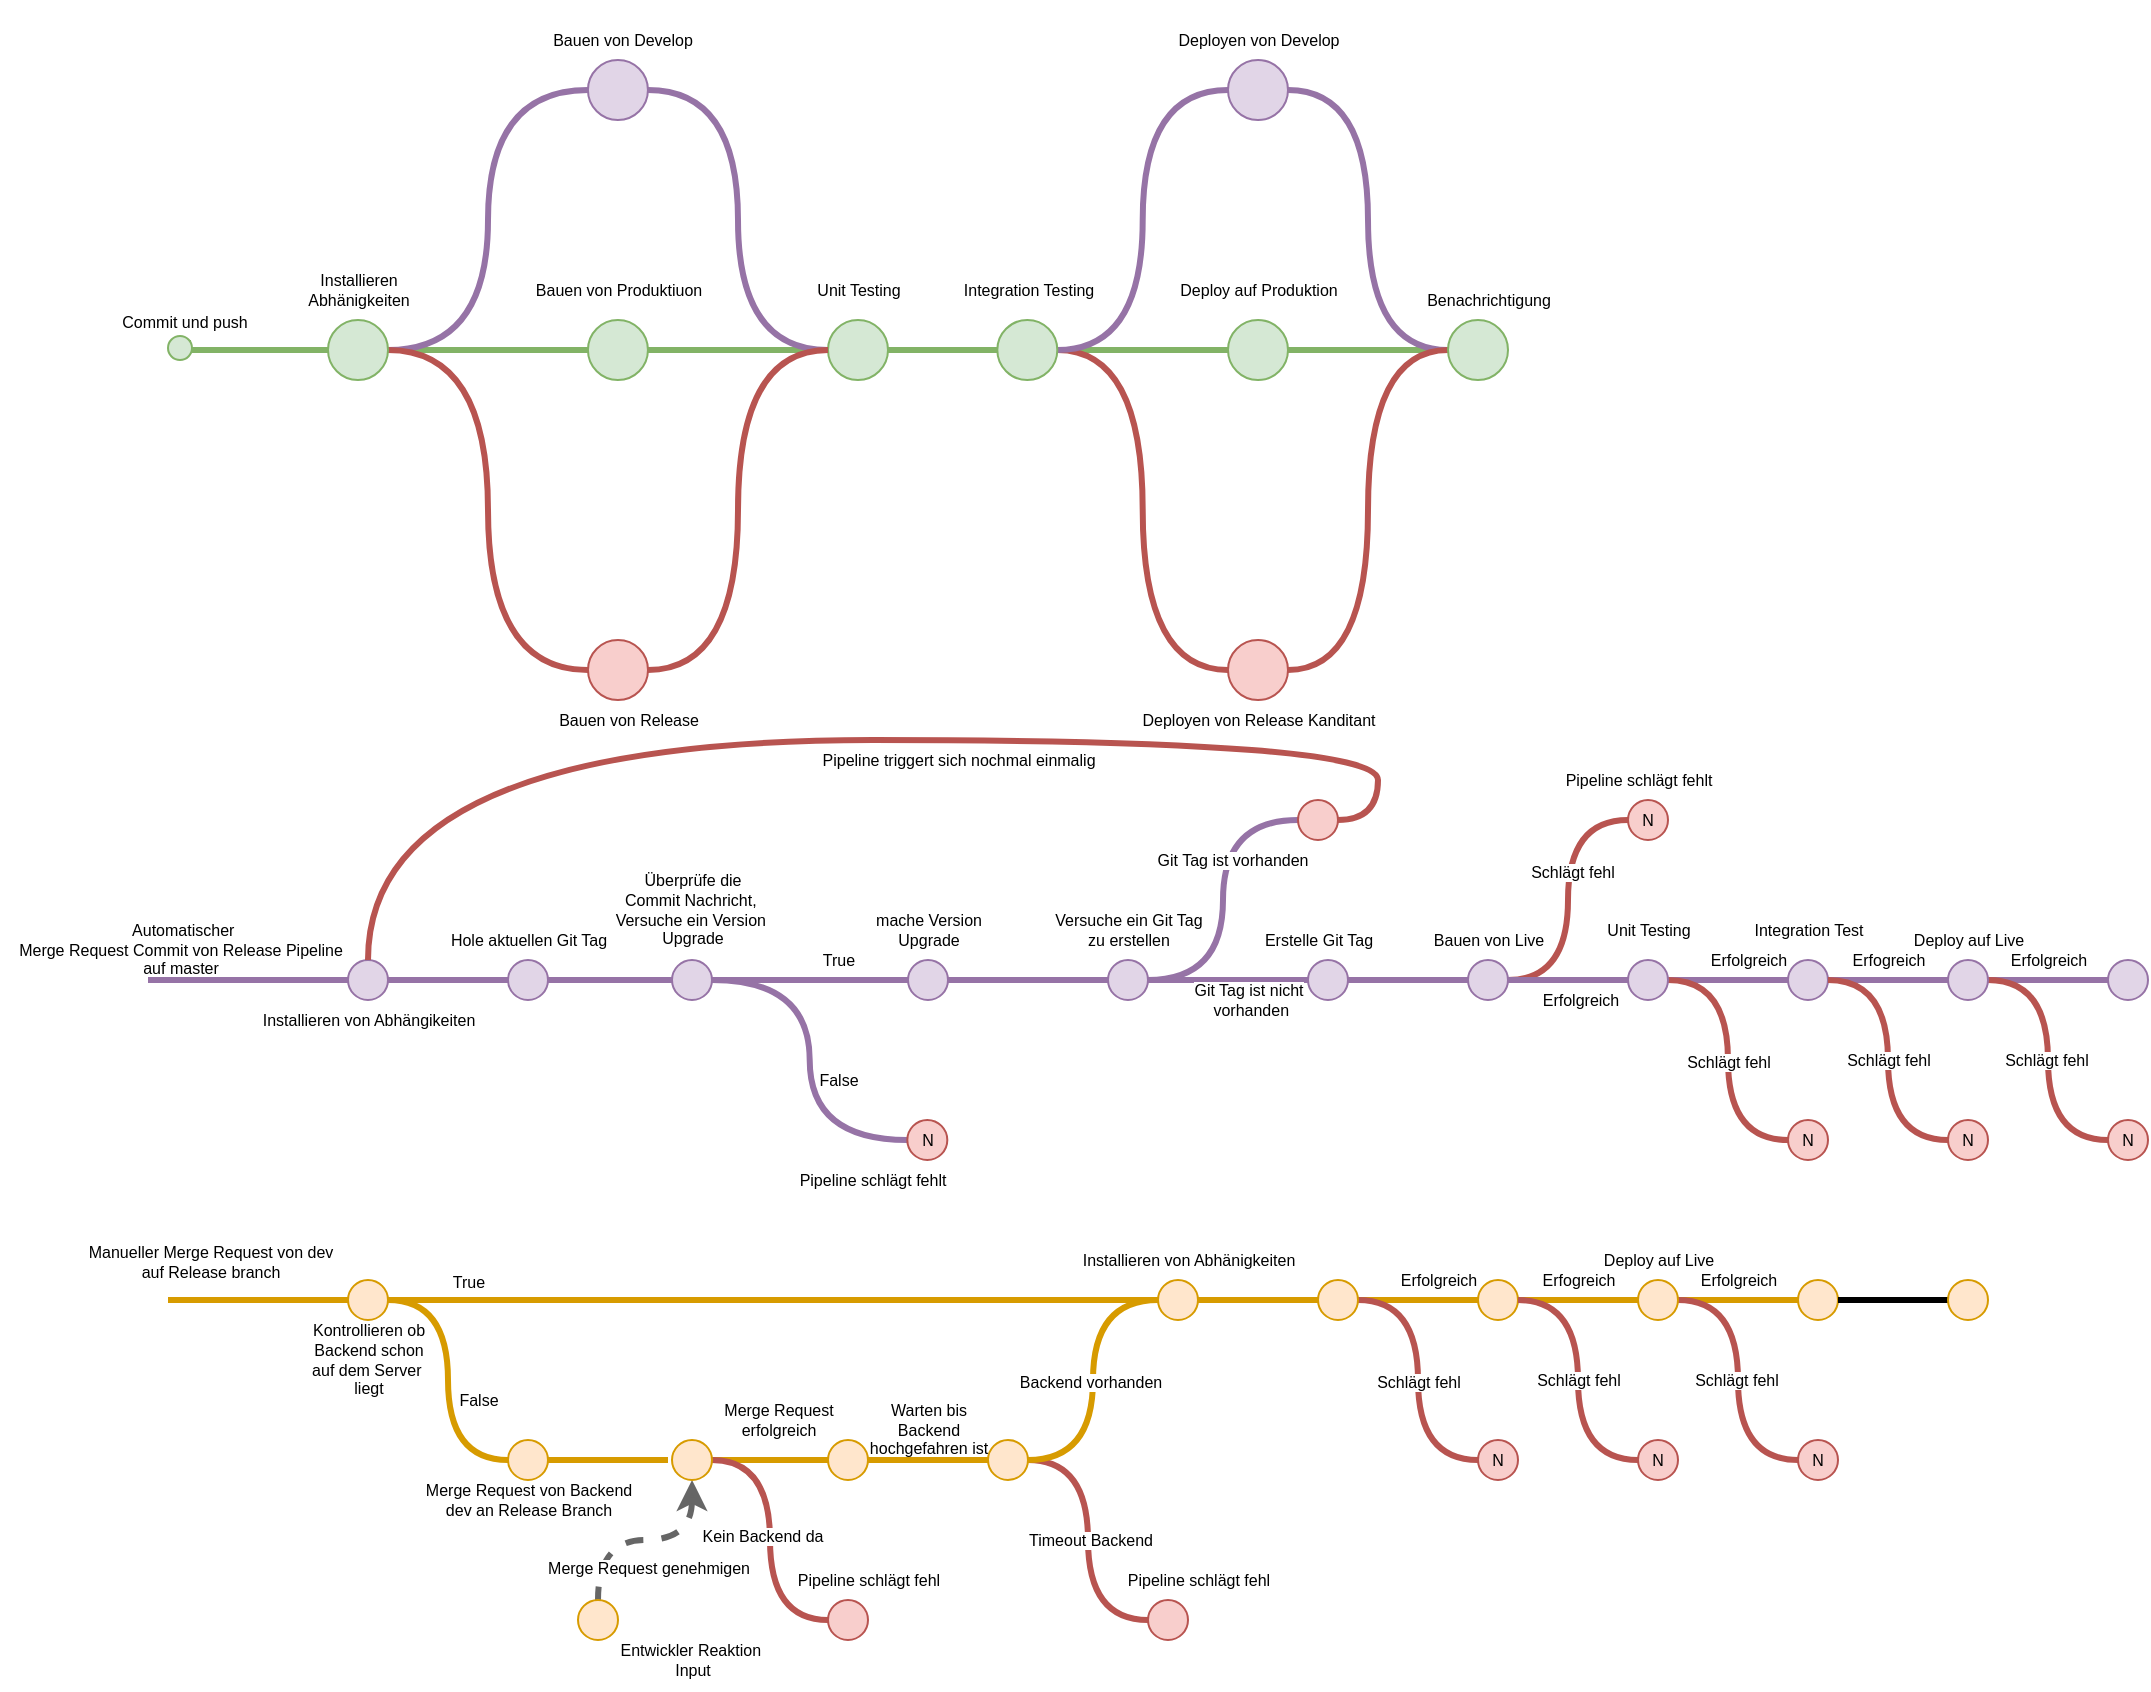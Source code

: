 <mxfile version="18.0.1" type="github">
  <diagram id="yPxyJZ8AM_hMuL3Unpa9" name="gitflow">
    <mxGraphModel dx="1410" dy="438" grid="1" gridSize="10" guides="1" tooltips="1" connect="1" arrows="1" fold="1" page="1" pageScale="1" pageWidth="850" pageHeight="1100" math="0" shadow="0">
      <root>
        <mxCell id="0" />
        <mxCell id="3JqTETaGGWqBM23ZZY-9-238" value="Background" parent="0" visible="0" />
        <mxCell id="3JqTETaGGWqBM23ZZY-9-239" value="" style="endArrow=none;dashed=1;html=1;dashPattern=1 3;strokeWidth=2;fontSize=8;curved=1;startArrow=none;" edge="1" parent="3JqTETaGGWqBM23ZZY-9-238" source="3JqTETaGGWqBM23ZZY-9-253">
          <mxGeometry width="50" height="50" relative="1" as="geometry">
            <mxPoint x="40" y="315" as="sourcePoint" />
            <mxPoint x="760.667" y="315" as="targetPoint" />
          </mxGeometry>
        </mxCell>
        <mxCell id="3JqTETaGGWqBM23ZZY-9-242" value="" style="endArrow=none;dashed=1;html=1;dashPattern=1 3;strokeWidth=2;fontSize=8;curved=1;" edge="1" parent="3JqTETaGGWqBM23ZZY-9-238">
          <mxGeometry width="50" height="50" relative="1" as="geometry">
            <mxPoint x="42" y="605" as="sourcePoint" />
            <mxPoint x="762.667" y="605" as="targetPoint" />
          </mxGeometry>
        </mxCell>
        <mxCell id="3JqTETaGGWqBM23ZZY-9-243" value="Master" style="edgeLabel;html=1;align=center;verticalAlign=middle;resizable=0;points=[];fontSize=8;" vertex="1" connectable="0" parent="3JqTETaGGWqBM23ZZY-9-242">
          <mxGeometry x="-0.973" y="3" relative="1" as="geometry">
            <mxPoint as="offset" />
          </mxGeometry>
        </mxCell>
        <mxCell id="3JqTETaGGWqBM23ZZY-9-249" value="" style="endArrow=none;dashed=1;html=1;dashPattern=1 3;strokeWidth=2;fontSize=8;curved=1;" edge="1" parent="3JqTETaGGWqBM23ZZY-9-238">
          <mxGeometry width="50" height="50" relative="1" as="geometry">
            <mxPoint x="40" y="720" as="sourcePoint" />
            <mxPoint x="760.667" y="720" as="targetPoint" />
          </mxGeometry>
        </mxCell>
        <mxCell id="3JqTETaGGWqBM23ZZY-9-250" value="Feature" style="edgeLabel;html=1;align=center;verticalAlign=middle;resizable=0;points=[];fontSize=8;" vertex="1" connectable="0" parent="3JqTETaGGWqBM23ZZY-9-249">
          <mxGeometry x="-0.973" y="3" relative="1" as="geometry">
            <mxPoint as="offset" />
          </mxGeometry>
        </mxCell>
        <mxCell id="3JqTETaGGWqBM23ZZY-9-253" value="" style="ellipse;whiteSpace=wrap;html=1;aspect=fixed;fontSize=10;fillColor=#e1d5e7;strokeColor=#9673a6;" vertex="1" parent="3JqTETaGGWqBM23ZZY-9-238">
          <mxGeometry x="60.0" y="300" width="20" height="20" as="geometry" />
        </mxCell>
        <mxCell id="3JqTETaGGWqBM23ZZY-9-254" value="" style="endArrow=none;dashed=1;html=1;dashPattern=1 3;strokeWidth=2;fontSize=8;curved=1;" edge="1" parent="3JqTETaGGWqBM23ZZY-9-238" target="3JqTETaGGWqBM23ZZY-9-253">
          <mxGeometry width="50" height="50" relative="1" as="geometry">
            <mxPoint x="40" y="315" as="sourcePoint" />
            <mxPoint x="760.667" y="315" as="targetPoint" />
          </mxGeometry>
        </mxCell>
        <mxCell id="3JqTETaGGWqBM23ZZY-9-255" value="Proto" style="edgeLabel;html=1;align=center;verticalAlign=middle;resizable=0;points=[];fontSize=8;" vertex="1" connectable="0" parent="3JqTETaGGWqBM23ZZY-9-254">
          <mxGeometry x="-0.973" y="3" relative="1" as="geometry">
            <mxPoint as="offset" />
          </mxGeometry>
        </mxCell>
        <mxCell id="3JqTETaGGWqBM23ZZY-9-212" value="basic" parent="0" />
        <mxCell id="3JqTETaGGWqBM23ZZY-9-213" style="edgeStyle=orthogonalEdgeStyle;rounded=0;orthogonalLoop=1;jettySize=auto;html=1;exitX=1;exitY=0.5;exitDx=0;exitDy=0;endArrow=none;endFill=0;strokeWidth=3;fillColor=#d5e8d4;strokeColor=#82b366;" edge="1" parent="3JqTETaGGWqBM23ZZY-9-212" source="3JqTETaGGWqBM23ZZY-9-218" target="3JqTETaGGWqBM23ZZY-9-220">
          <mxGeometry relative="1" as="geometry" />
        </mxCell>
        <mxCell id="3JqTETaGGWqBM23ZZY-9-214" style="edgeStyle=orthogonalEdgeStyle;rounded=0;orthogonalLoop=1;jettySize=auto;html=1;exitX=0;exitY=0.5;exitDx=0;exitDy=0;endArrow=none;endFill=0;strokeWidth=3;fillColor=#d5e8d4;strokeColor=#82b366;" edge="1" parent="3JqTETaGGWqBM23ZZY-9-212" source="3JqTETaGGWqBM23ZZY-9-218">
          <mxGeometry relative="1" as="geometry">
            <mxPoint x="30" y="440" as="targetPoint" />
            <Array as="points">
              <mxPoint x="30" y="445" />
            </Array>
          </mxGeometry>
        </mxCell>
        <mxCell id="3JqTETaGGWqBM23ZZY-9-215" value="Commit und push" style="edgeLabel;html=1;align=center;verticalAlign=top;resizable=0;points=[];fontSize=8;" vertex="1" connectable="0" parent="3JqTETaGGWqBM23ZZY-9-214">
          <mxGeometry x="0.756" relative="1" as="geometry">
            <mxPoint x="-6" y="-25" as="offset" />
          </mxGeometry>
        </mxCell>
        <mxCell id="3JqTETaGGWqBM23ZZY-9-216" style="edgeStyle=orthogonalEdgeStyle;curved=1;orthogonalLoop=1;jettySize=auto;html=1;exitX=1;exitY=0.5;exitDx=0;exitDy=0;entryX=0;entryY=0.5;entryDx=0;entryDy=0;fontSize=8;endArrow=none;endFill=0;strokeWidth=3;fillColor=#e1d5e7;strokeColor=#9673a6;" edge="1" parent="3JqTETaGGWqBM23ZZY-9-212" source="3JqTETaGGWqBM23ZZY-9-218" target="3JqTETaGGWqBM23ZZY-9-224">
          <mxGeometry relative="1" as="geometry" />
        </mxCell>
        <mxCell id="3JqTETaGGWqBM23ZZY-9-217" style="edgeStyle=orthogonalEdgeStyle;curved=1;orthogonalLoop=1;jettySize=auto;html=1;exitX=1;exitY=0.5;exitDx=0;exitDy=0;entryX=0;entryY=0.5;entryDx=0;entryDy=0;fontSize=8;endArrow=none;endFill=0;strokeWidth=3;fillColor=#f8cecc;strokeColor=#b85450;" edge="1" parent="3JqTETaGGWqBM23ZZY-9-212" source="3JqTETaGGWqBM23ZZY-9-218" target="3JqTETaGGWqBM23ZZY-9-231">
          <mxGeometry relative="1" as="geometry" />
        </mxCell>
        <mxCell id="3JqTETaGGWqBM23ZZY-9-218" value="" style="ellipse;whiteSpace=wrap;html=1;aspect=fixed;fillColor=#d5e8d4;strokeColor=#82b366;" vertex="1" parent="3JqTETaGGWqBM23ZZY-9-212">
          <mxGeometry x="100" y="430" width="30" height="30" as="geometry" />
        </mxCell>
        <mxCell id="3JqTETaGGWqBM23ZZY-9-219" value="" style="edgeStyle=orthogonalEdgeStyle;rounded=0;orthogonalLoop=1;jettySize=auto;html=1;fontSize=8;endArrow=none;endFill=0;strokeWidth=3;fillColor=#d5e8d4;strokeColor=#82b366;" edge="1" parent="3JqTETaGGWqBM23ZZY-9-212" source="3JqTETaGGWqBM23ZZY-9-220" target="3JqTETaGGWqBM23ZZY-9-221">
          <mxGeometry relative="1" as="geometry" />
        </mxCell>
        <mxCell id="3JqTETaGGWqBM23ZZY-9-220" value="" style="ellipse;whiteSpace=wrap;html=1;aspect=fixed;fillColor=#d5e8d4;strokeColor=#82b366;" vertex="1" parent="3JqTETaGGWqBM23ZZY-9-212">
          <mxGeometry x="229.97" y="430" width="30" height="30" as="geometry" />
        </mxCell>
        <mxCell id="3JqTETaGGWqBM23ZZY-9-221" value="" style="ellipse;whiteSpace=wrap;html=1;aspect=fixed;fillColor=#d5e8d4;strokeColor=#82b366;" vertex="1" parent="3JqTETaGGWqBM23ZZY-9-212">
          <mxGeometry x="350" y="430" width="30" height="30" as="geometry" />
        </mxCell>
        <mxCell id="3JqTETaGGWqBM23ZZY-9-279" value="" style="edgeStyle=orthogonalEdgeStyle;curved=1;orthogonalLoop=1;jettySize=auto;html=1;fontSize=8;endArrow=none;endFill=0;strokeWidth=3;fillColor=#d5e8d4;strokeColor=#82b366;" edge="1" parent="3JqTETaGGWqBM23ZZY-9-212" source="3JqTETaGGWqBM23ZZY-9-222" target="3JqTETaGGWqBM23ZZY-9-278">
          <mxGeometry relative="1" as="geometry" />
        </mxCell>
        <mxCell id="3JqTETaGGWqBM23ZZY-9-222" value="" style="ellipse;whiteSpace=wrap;html=1;aspect=fixed;fillColor=#d5e8d4;strokeColor=#82b366;" vertex="1" parent="3JqTETaGGWqBM23ZZY-9-212">
          <mxGeometry x="550" y="430" width="30" height="30" as="geometry" />
        </mxCell>
        <mxCell id="3JqTETaGGWqBM23ZZY-9-223" style="edgeStyle=orthogonalEdgeStyle;curved=1;orthogonalLoop=1;jettySize=auto;html=1;exitX=1;exitY=0.5;exitDx=0;exitDy=0;entryX=0;entryY=0.5;entryDx=0;entryDy=0;fontSize=8;endArrow=none;endFill=0;strokeWidth=3;fillColor=#e1d5e7;strokeColor=#9673a6;" edge="1" parent="3JqTETaGGWqBM23ZZY-9-212" source="3JqTETaGGWqBM23ZZY-9-224" target="3JqTETaGGWqBM23ZZY-9-221">
          <mxGeometry relative="1" as="geometry" />
        </mxCell>
        <mxCell id="3JqTETaGGWqBM23ZZY-9-224" value="" style="ellipse;whiteSpace=wrap;html=1;aspect=fixed;fontSize=10;fillColor=#e1d5e7;strokeColor=#9673a6;" vertex="1" parent="3JqTETaGGWqBM23ZZY-9-212">
          <mxGeometry x="229.97" y="300" width="30" height="30" as="geometry" />
        </mxCell>
        <mxCell id="3JqTETaGGWqBM23ZZY-9-225" value="" style="edgeStyle=orthogonalEdgeStyle;rounded=0;orthogonalLoop=1;jettySize=auto;html=1;fontSize=8;endArrow=none;endFill=0;strokeWidth=3;fillColor=#d5e8d4;strokeColor=#82b366;" edge="1" parent="3JqTETaGGWqBM23ZZY-9-212" source="3JqTETaGGWqBM23ZZY-9-221" target="3JqTETaGGWqBM23ZZY-9-229">
          <mxGeometry relative="1" as="geometry">
            <mxPoint x="329.97" y="440" as="sourcePoint" />
            <mxPoint x="434.66" y="440" as="targetPoint" />
          </mxGeometry>
        </mxCell>
        <mxCell id="3JqTETaGGWqBM23ZZY-9-226" style="edgeStyle=orthogonalEdgeStyle;curved=1;orthogonalLoop=1;jettySize=auto;html=1;exitX=1;exitY=0.5;exitDx=0;exitDy=0;fontSize=8;endArrow=none;endFill=0;strokeWidth=3;fillColor=#d5e8d4;strokeColor=#82b366;" edge="1" parent="3JqTETaGGWqBM23ZZY-9-212" source="3JqTETaGGWqBM23ZZY-9-229" target="3JqTETaGGWqBM23ZZY-9-222">
          <mxGeometry relative="1" as="geometry" />
        </mxCell>
        <mxCell id="3JqTETaGGWqBM23ZZY-9-227" style="edgeStyle=orthogonalEdgeStyle;curved=1;orthogonalLoop=1;jettySize=auto;html=1;exitX=1;exitY=0.5;exitDx=0;exitDy=0;entryX=0;entryY=0.5;entryDx=0;entryDy=0;fontSize=8;endArrow=none;endFill=0;strokeWidth=3;fillColor=#f8cecc;strokeColor=#b85450;" edge="1" parent="3JqTETaGGWqBM23ZZY-9-212" source="3JqTETaGGWqBM23ZZY-9-229" target="3JqTETaGGWqBM23ZZY-9-235">
          <mxGeometry relative="1" as="geometry" />
        </mxCell>
        <mxCell id="3JqTETaGGWqBM23ZZY-9-228" style="edgeStyle=orthogonalEdgeStyle;curved=1;orthogonalLoop=1;jettySize=auto;html=1;exitX=1;exitY=0.5;exitDx=0;exitDy=0;entryX=0;entryY=0.5;entryDx=0;entryDy=0;fontSize=8;endArrow=none;endFill=0;strokeWidth=3;fillColor=#e1d5e7;strokeColor=#9673a6;" edge="1" parent="3JqTETaGGWqBM23ZZY-9-212" source="3JqTETaGGWqBM23ZZY-9-229" target="3JqTETaGGWqBM23ZZY-9-233">
          <mxGeometry relative="1" as="geometry" />
        </mxCell>
        <mxCell id="3JqTETaGGWqBM23ZZY-9-229" value="" style="ellipse;whiteSpace=wrap;html=1;aspect=fixed;fillColor=#d5e8d4;strokeColor=#82b366;fontSize=8;" vertex="1" parent="3JqTETaGGWqBM23ZZY-9-212">
          <mxGeometry x="434.66" y="430" width="30" height="30" as="geometry" />
        </mxCell>
        <mxCell id="3JqTETaGGWqBM23ZZY-9-230" style="edgeStyle=orthogonalEdgeStyle;curved=1;orthogonalLoop=1;jettySize=auto;html=1;exitX=1;exitY=0.5;exitDx=0;exitDy=0;entryX=0;entryY=0.5;entryDx=0;entryDy=0;fontSize=8;endArrow=none;endFill=0;strokeWidth=3;fillColor=#f8cecc;strokeColor=#b85450;" edge="1" parent="3JqTETaGGWqBM23ZZY-9-212" source="3JqTETaGGWqBM23ZZY-9-231" target="3JqTETaGGWqBM23ZZY-9-221">
          <mxGeometry relative="1" as="geometry" />
        </mxCell>
        <mxCell id="3JqTETaGGWqBM23ZZY-9-231" value="" style="ellipse;whiteSpace=wrap;html=1;aspect=fixed;fillColor=#f8cecc;strokeColor=#b85450;fontSize=8;" vertex="1" parent="3JqTETaGGWqBM23ZZY-9-212">
          <mxGeometry x="230" y="590" width="30" height="30" as="geometry" />
        </mxCell>
        <mxCell id="3JqTETaGGWqBM23ZZY-9-281" style="edgeStyle=orthogonalEdgeStyle;curved=1;orthogonalLoop=1;jettySize=auto;html=1;exitX=1;exitY=0.5;exitDx=0;exitDy=0;entryX=0;entryY=0.5;entryDx=0;entryDy=0;fontSize=8;endArrow=none;endFill=0;strokeWidth=3;fillColor=#e1d5e7;strokeColor=#9673a6;" edge="1" parent="3JqTETaGGWqBM23ZZY-9-212" source="3JqTETaGGWqBM23ZZY-9-233" target="3JqTETaGGWqBM23ZZY-9-278">
          <mxGeometry relative="1" as="geometry" />
        </mxCell>
        <mxCell id="3JqTETaGGWqBM23ZZY-9-233" value="" style="ellipse;whiteSpace=wrap;html=1;aspect=fixed;fontSize=10;fillColor=#e1d5e7;strokeColor=#9673a6;" vertex="1" parent="3JqTETaGGWqBM23ZZY-9-212">
          <mxGeometry x="550" y="300" width="30" height="30" as="geometry" />
        </mxCell>
        <mxCell id="3JqTETaGGWqBM23ZZY-9-234" value="" style="edgeStyle=orthogonalEdgeStyle;curved=1;orthogonalLoop=1;jettySize=auto;html=1;fontSize=8;endArrow=none;endFill=0;strokeWidth=3;fillColor=#f8cecc;strokeColor=#b85450;entryX=0;entryY=0.5;entryDx=0;entryDy=0;" edge="1" parent="3JqTETaGGWqBM23ZZY-9-212" source="3JqTETaGGWqBM23ZZY-9-235" target="3JqTETaGGWqBM23ZZY-9-278">
          <mxGeometry relative="1" as="geometry" />
        </mxCell>
        <mxCell id="3JqTETaGGWqBM23ZZY-9-235" value="" style="ellipse;whiteSpace=wrap;html=1;aspect=fixed;fillColor=#f8cecc;strokeColor=#b85450;fontSize=8;" vertex="1" parent="3JqTETaGGWqBM23ZZY-9-212">
          <mxGeometry x="550" y="590" width="30" height="30" as="geometry" />
        </mxCell>
        <mxCell id="3JqTETaGGWqBM23ZZY-9-257" value="" style="ellipse;whiteSpace=wrap;html=1;aspect=fixed;fillColor=#d5e8d4;strokeColor=#82b366;fontSize=8;" vertex="1" parent="3JqTETaGGWqBM23ZZY-9-212">
          <mxGeometry x="20" y="438" width="12" height="12" as="geometry" />
        </mxCell>
        <mxCell id="3JqTETaGGWqBM23ZZY-9-265" value="Installieren&lt;br&gt;Abhänigkeiten" style="text;html=1;align=center;verticalAlign=middle;resizable=0;points=[];autosize=1;strokeColor=none;fillColor=none;fontSize=8;" vertex="1" parent="3JqTETaGGWqBM23ZZY-9-212">
          <mxGeometry x="80" y="400" width="70" height="30" as="geometry" />
        </mxCell>
        <mxCell id="3JqTETaGGWqBM23ZZY-9-266" value="Bauen von Produktiuon" style="text;html=1;align=center;verticalAlign=middle;resizable=0;points=[];autosize=1;strokeColor=none;fillColor=none;fontSize=8;" vertex="1" parent="3JqTETaGGWqBM23ZZY-9-212">
          <mxGeometry x="195" y="405" width="100" height="20" as="geometry" />
        </mxCell>
        <mxCell id="3JqTETaGGWqBM23ZZY-9-267" value="Bauen von Develop" style="text;html=1;align=center;verticalAlign=middle;resizable=0;points=[];autosize=1;strokeColor=none;fillColor=none;fontSize=8;" vertex="1" parent="3JqTETaGGWqBM23ZZY-9-212">
          <mxGeometry x="202" y="280" width="90" height="20" as="geometry" />
        </mxCell>
        <mxCell id="3JqTETaGGWqBM23ZZY-9-268" value="Bauen von Release" style="text;html=1;align=center;verticalAlign=middle;resizable=0;points=[];autosize=1;strokeColor=none;fillColor=none;fontSize=8;" vertex="1" parent="3JqTETaGGWqBM23ZZY-9-212">
          <mxGeometry x="205" y="620" width="90" height="20" as="geometry" />
        </mxCell>
        <mxCell id="3JqTETaGGWqBM23ZZY-9-269" value="Unit Testing" style="text;html=1;align=center;verticalAlign=middle;resizable=0;points=[];autosize=1;strokeColor=none;fillColor=none;fontSize=8;" vertex="1" parent="3JqTETaGGWqBM23ZZY-9-212">
          <mxGeometry x="335" y="405" width="60" height="20" as="geometry" />
        </mxCell>
        <mxCell id="3JqTETaGGWqBM23ZZY-9-270" value="Integration Testing" style="text;html=1;align=center;verticalAlign=middle;resizable=0;points=[];autosize=1;strokeColor=none;fillColor=none;fontSize=8;" vertex="1" parent="3JqTETaGGWqBM23ZZY-9-212">
          <mxGeometry x="409.66" y="405" width="80" height="20" as="geometry" />
        </mxCell>
        <mxCell id="3JqTETaGGWqBM23ZZY-9-271" value="Deployen von Develop" style="text;html=1;align=center;verticalAlign=middle;resizable=0;points=[];autosize=1;strokeColor=none;fillColor=none;fontSize=8;" vertex="1" parent="3JqTETaGGWqBM23ZZY-9-212">
          <mxGeometry x="515" y="280" width="100" height="20" as="geometry" />
        </mxCell>
        <mxCell id="3JqTETaGGWqBM23ZZY-9-272" value="Deploy auf Produktion" style="text;html=1;align=center;verticalAlign=middle;resizable=0;points=[];autosize=1;strokeColor=none;fillColor=none;fontSize=8;" vertex="1" parent="3JqTETaGGWqBM23ZZY-9-212">
          <mxGeometry x="520" y="405" width="90" height="20" as="geometry" />
        </mxCell>
        <mxCell id="3JqTETaGGWqBM23ZZY-9-273" value="Deployen von Release Kanditant" style="text;html=1;align=center;verticalAlign=middle;resizable=0;points=[];autosize=1;strokeColor=none;fillColor=none;fontSize=8;" vertex="1" parent="3JqTETaGGWqBM23ZZY-9-212">
          <mxGeometry x="500" y="620" width="130" height="20" as="geometry" />
        </mxCell>
        <mxCell id="3JqTETaGGWqBM23ZZY-9-274" value="&lt;div style=&quot;text-align: start;&quot;&gt;&lt;span style=&quot;background-color: initial; font-size: 0px;&quot;&gt;&lt;font face=&quot;monospace&quot; color=&quot;rgba(0, 0, 0, 0)&quot;&gt;benachrichtigung&lt;/font&gt;&lt;/span&gt;&lt;/div&gt;" style="text;html=1;align=center;verticalAlign=middle;resizable=0;points=[];autosize=1;strokeColor=none;fillColor=none;fontSize=8;" vertex="1" parent="3JqTETaGGWqBM23ZZY-9-212">
          <mxGeometry x="670" y="270" width="20" height="20" as="geometry" />
        </mxCell>
        <mxCell id="3JqTETaGGWqBM23ZZY-9-275" value="Benachrichtigung" style="text;html=1;align=center;verticalAlign=middle;resizable=0;points=[];autosize=1;strokeColor=none;fillColor=none;fontSize=8;" vertex="1" parent="3JqTETaGGWqBM23ZZY-9-212">
          <mxGeometry x="640" y="410" width="80" height="20" as="geometry" />
        </mxCell>
        <mxCell id="3JqTETaGGWqBM23ZZY-9-278" value="" style="ellipse;whiteSpace=wrap;html=1;aspect=fixed;fillColor=#d5e8d4;strokeColor=#82b366;" vertex="1" parent="3JqTETaGGWqBM23ZZY-9-212">
          <mxGeometry x="660" y="430" width="30" height="30" as="geometry" />
        </mxCell>
        <mxCell id="3JqTETaGGWqBM23ZZY-9-284" style="edgeStyle=orthogonalEdgeStyle;curved=1;orthogonalLoop=1;jettySize=auto;html=1;exitX=0;exitY=0.5;exitDx=0;exitDy=0;fontSize=8;endArrow=none;endFill=0;strokeWidth=3;fillColor=#e1d5e7;strokeColor=#9673a6;" edge="1" parent="3JqTETaGGWqBM23ZZY-9-212" source="3JqTETaGGWqBM23ZZY-9-283">
          <mxGeometry relative="1" as="geometry">
            <mxPoint x="10" y="760" as="targetPoint" />
          </mxGeometry>
        </mxCell>
        <mxCell id="3JqTETaGGWqBM23ZZY-9-286" style="edgeStyle=orthogonalEdgeStyle;curved=1;orthogonalLoop=1;jettySize=auto;html=1;exitX=1;exitY=0.5;exitDx=0;exitDy=0;fontSize=8;endArrow=none;endFill=0;strokeWidth=3;fillColor=#e1d5e7;strokeColor=#9673a6;" edge="1" parent="3JqTETaGGWqBM23ZZY-9-212" source="3JqTETaGGWqBM23ZZY-9-283" target="3JqTETaGGWqBM23ZZY-9-295">
          <mxGeometry relative="1" as="geometry">
            <mxPoint x="200" y="760" as="targetPoint" />
          </mxGeometry>
        </mxCell>
        <mxCell id="3JqTETaGGWqBM23ZZY-9-283" value="" style="ellipse;whiteSpace=wrap;html=1;aspect=fixed;fontSize=10;fillColor=#e1d5e7;strokeColor=#9673a6;" vertex="1" parent="3JqTETaGGWqBM23ZZY-9-212">
          <mxGeometry x="110.0" y="750" width="20" height="20" as="geometry" />
        </mxCell>
        <mxCell id="3JqTETaGGWqBM23ZZY-9-285" value="&amp;nbsp;Automatischer&lt;br&gt;Merge Request Commit von Release Pipeline &lt;br&gt;auf master" style="text;html=1;align=center;verticalAlign=middle;resizable=0;points=[];autosize=1;strokeColor=none;fillColor=none;fontSize=8;" vertex="1" parent="3JqTETaGGWqBM23ZZY-9-212">
          <mxGeometry x="-64" y="725" width="180" height="40" as="geometry" />
        </mxCell>
        <mxCell id="3JqTETaGGWqBM23ZZY-9-287" value="Installieren von Abhängikeiten" style="text;html=1;align=center;verticalAlign=middle;resizable=0;points=[];autosize=1;strokeColor=none;fillColor=none;fontSize=8;" vertex="1" parent="3JqTETaGGWqBM23ZZY-9-212">
          <mxGeometry x="60" y="770" width="120" height="20" as="geometry" />
        </mxCell>
        <mxCell id="3JqTETaGGWqBM23ZZY-9-297" style="edgeStyle=orthogonalEdgeStyle;curved=1;orthogonalLoop=1;jettySize=auto;html=1;exitX=1;exitY=0.5;exitDx=0;exitDy=0;fontSize=8;endArrow=none;endFill=0;strokeWidth=3;fillColor=#e1d5e7;strokeColor=#9673a6;startArrow=none;entryX=0;entryY=0.5;entryDx=0;entryDy=0;" edge="1" parent="3JqTETaGGWqBM23ZZY-9-212" source="3JqTETaGGWqBM23ZZY-9-299" target="3JqTETaGGWqBM23ZZY-9-299">
          <mxGeometry relative="1" as="geometry">
            <mxPoint x="320" y="760" as="targetPoint" />
          </mxGeometry>
        </mxCell>
        <mxCell id="3JqTETaGGWqBM23ZZY-9-295" value="" style="ellipse;whiteSpace=wrap;html=1;aspect=fixed;fontSize=10;fillColor=#e1d5e7;strokeColor=#9673a6;" vertex="1" parent="3JqTETaGGWqBM23ZZY-9-212">
          <mxGeometry x="190" y="750" width="20" height="20" as="geometry" />
        </mxCell>
        <mxCell id="3JqTETaGGWqBM23ZZY-9-296" value="Hole aktuellen Git Tag" style="text;html=1;align=center;verticalAlign=middle;resizable=0;points=[];autosize=1;strokeColor=none;fillColor=none;fontSize=8;" vertex="1" parent="3JqTETaGGWqBM23ZZY-9-212">
          <mxGeometry x="155" y="730" width="90" height="20" as="geometry" />
        </mxCell>
        <mxCell id="3JqTETaGGWqBM23ZZY-9-305" style="edgeStyle=orthogonalEdgeStyle;curved=1;orthogonalLoop=1;jettySize=auto;html=1;exitX=1;exitY=0.5;exitDx=0;exitDy=0;fontSize=8;endArrow=none;endFill=0;strokeWidth=3;fillColor=#e1d5e7;strokeColor=#9673a6;" edge="1" parent="3JqTETaGGWqBM23ZZY-9-212" source="3JqTETaGGWqBM23ZZY-9-299" target="3JqTETaGGWqBM23ZZY-9-308">
          <mxGeometry relative="1" as="geometry">
            <mxPoint x="400" y="760" as="targetPoint" />
          </mxGeometry>
        </mxCell>
        <mxCell id="3JqTETaGGWqBM23ZZY-9-310" style="edgeStyle=orthogonalEdgeStyle;curved=1;orthogonalLoop=1;jettySize=auto;html=1;exitX=1;exitY=0.5;exitDx=0;exitDy=0;entryX=0;entryY=0.5;entryDx=0;entryDy=0;fontSize=8;endArrow=none;endFill=0;strokeWidth=3;fillColor=#e1d5e7;strokeColor=#9673a6;" edge="1" parent="3JqTETaGGWqBM23ZZY-9-212" source="3JqTETaGGWqBM23ZZY-9-299" target="3JqTETaGGWqBM23ZZY-9-329">
          <mxGeometry relative="1" as="geometry">
            <mxPoint x="390" y="840" as="targetPoint" />
          </mxGeometry>
        </mxCell>
        <mxCell id="3JqTETaGGWqBM23ZZY-9-311" value="False" style="edgeLabel;html=1;align=center;verticalAlign=middle;resizable=0;points=[];fontSize=8;" vertex="1" connectable="0" parent="3JqTETaGGWqBM23ZZY-9-310">
          <mxGeometry x="0.243" y="3" relative="1" as="geometry">
            <mxPoint x="11" y="-12" as="offset" />
          </mxGeometry>
        </mxCell>
        <mxCell id="3JqTETaGGWqBM23ZZY-9-299" value="" style="ellipse;whiteSpace=wrap;html=1;aspect=fixed;fontSize=10;fillColor=#e1d5e7;strokeColor=#9673a6;" vertex="1" parent="3JqTETaGGWqBM23ZZY-9-212">
          <mxGeometry x="272.0" y="750" width="20" height="20" as="geometry" />
        </mxCell>
        <mxCell id="3JqTETaGGWqBM23ZZY-9-303" value="" style="edgeStyle=orthogonalEdgeStyle;curved=1;orthogonalLoop=1;jettySize=auto;html=1;exitX=1;exitY=0.5;exitDx=0;exitDy=0;fontSize=8;endArrow=none;endFill=0;strokeWidth=3;fillColor=#e1d5e7;strokeColor=#9673a6;" edge="1" parent="3JqTETaGGWqBM23ZZY-9-212" source="3JqTETaGGWqBM23ZZY-9-295" target="3JqTETaGGWqBM23ZZY-9-299">
          <mxGeometry relative="1" as="geometry">
            <mxPoint x="320" y="760" as="targetPoint" />
            <mxPoint x="210" y="760" as="sourcePoint" />
          </mxGeometry>
        </mxCell>
        <mxCell id="3JqTETaGGWqBM23ZZY-9-306" value="Überprüfe die &lt;br&gt;Commit Nachricht,&amp;nbsp;&lt;br&gt;Versuche ein Version&amp;nbsp;&lt;br&gt;Upgrade" style="text;html=1;align=center;verticalAlign=middle;resizable=0;points=[];autosize=1;strokeColor=none;fillColor=none;fontSize=8;" vertex="1" parent="3JqTETaGGWqBM23ZZY-9-212">
          <mxGeometry x="237" y="700" width="90" height="50" as="geometry" />
        </mxCell>
        <mxCell id="3JqTETaGGWqBM23ZZY-9-307" value="True" style="text;html=1;align=center;verticalAlign=middle;resizable=0;points=[];autosize=1;strokeColor=none;fillColor=none;fontSize=8;" vertex="1" parent="3JqTETaGGWqBM23ZZY-9-212">
          <mxGeometry x="340" y="740" width="30" height="20" as="geometry" />
        </mxCell>
        <mxCell id="3JqTETaGGWqBM23ZZY-9-314" value="" style="edgeStyle=orthogonalEdgeStyle;curved=1;orthogonalLoop=1;jettySize=auto;html=1;fontSize=8;endArrow=none;endFill=0;strokeWidth=3;fillColor=#e1d5e7;strokeColor=#9673a6;" edge="1" parent="3JqTETaGGWqBM23ZZY-9-212" source="3JqTETaGGWqBM23ZZY-9-308" target="3JqTETaGGWqBM23ZZY-9-313">
          <mxGeometry relative="1" as="geometry" />
        </mxCell>
        <mxCell id="3JqTETaGGWqBM23ZZY-9-308" value="" style="ellipse;whiteSpace=wrap;html=1;aspect=fixed;fontSize=10;fillColor=#e1d5e7;strokeColor=#9673a6;" vertex="1" parent="3JqTETaGGWqBM23ZZY-9-212">
          <mxGeometry x="390" y="750" width="20" height="20" as="geometry" />
        </mxCell>
        <mxCell id="3JqTETaGGWqBM23ZZY-9-312" value="mache Version &lt;br&gt;Upgrade" style="text;html=1;align=center;verticalAlign=middle;resizable=0;points=[];autosize=1;strokeColor=none;fillColor=none;fontSize=8;" vertex="1" parent="3JqTETaGGWqBM23ZZY-9-212">
          <mxGeometry x="365" y="720" width="70" height="30" as="geometry" />
        </mxCell>
        <mxCell id="3JqTETaGGWqBM23ZZY-9-317" style="edgeStyle=orthogonalEdgeStyle;curved=1;orthogonalLoop=1;jettySize=auto;html=1;exitX=1;exitY=0.5;exitDx=0;exitDy=0;entryX=0;entryY=0.5;entryDx=0;entryDy=0;fontSize=8;endArrow=none;endFill=0;strokeWidth=3;fillColor=#e1d5e7;strokeColor=#9673a6;" edge="1" parent="3JqTETaGGWqBM23ZZY-9-212" source="3JqTETaGGWqBM23ZZY-9-313" target="3JqTETaGGWqBM23ZZY-9-331">
          <mxGeometry relative="1" as="geometry">
            <mxPoint x="590" y="680" as="targetPoint" />
          </mxGeometry>
        </mxCell>
        <mxCell id="3JqTETaGGWqBM23ZZY-9-318" value="Git Tag ist vorhanden" style="edgeLabel;html=1;align=center;verticalAlign=middle;resizable=0;points=[];fontSize=8;" vertex="1" connectable="0" parent="3JqTETaGGWqBM23ZZY-9-317">
          <mxGeometry x="0.263" y="-4" relative="1" as="geometry">
            <mxPoint as="offset" />
          </mxGeometry>
        </mxCell>
        <mxCell id="3JqTETaGGWqBM23ZZY-9-319" style="edgeStyle=orthogonalEdgeStyle;curved=1;orthogonalLoop=1;jettySize=auto;html=1;exitX=1;exitY=0.5;exitDx=0;exitDy=0;fontSize=8;endArrow=none;endFill=0;strokeWidth=3;fillColor=#e1d5e7;strokeColor=#9673a6;" edge="1" parent="3JqTETaGGWqBM23ZZY-9-212" source="3JqTETaGGWqBM23ZZY-9-313" target="3JqTETaGGWqBM23ZZY-9-321">
          <mxGeometry relative="1" as="geometry">
            <mxPoint x="600" y="760" as="targetPoint" />
          </mxGeometry>
        </mxCell>
        <mxCell id="3JqTETaGGWqBM23ZZY-9-320" value="Git Tag ist nicht&lt;br&gt;&amp;nbsp;vorhanden" style="edgeLabel;html=1;align=center;verticalAlign=middle;resizable=0;points=[];fontSize=8;" vertex="1" connectable="0" parent="3JqTETaGGWqBM23ZZY-9-319">
          <mxGeometry x="0.089" y="3" relative="1" as="geometry">
            <mxPoint x="6" y="13" as="offset" />
          </mxGeometry>
        </mxCell>
        <mxCell id="3JqTETaGGWqBM23ZZY-9-313" value="" style="ellipse;whiteSpace=wrap;html=1;aspect=fixed;fontSize=10;fillColor=#e1d5e7;strokeColor=#9673a6;" vertex="1" parent="3JqTETaGGWqBM23ZZY-9-212">
          <mxGeometry x="490" y="750" width="20" height="20" as="geometry" />
        </mxCell>
        <mxCell id="3JqTETaGGWqBM23ZZY-9-315" value="Versuche ein Git Tag&lt;br&gt;zu erstellen" style="text;html=1;align=center;verticalAlign=middle;resizable=0;points=[];autosize=1;strokeColor=none;fillColor=none;fontSize=8;" vertex="1" parent="3JqTETaGGWqBM23ZZY-9-212">
          <mxGeometry x="455" y="720" width="90" height="30" as="geometry" />
        </mxCell>
        <mxCell id="3JqTETaGGWqBM23ZZY-9-323" style="edgeStyle=orthogonalEdgeStyle;curved=1;orthogonalLoop=1;jettySize=auto;html=1;exitX=1;exitY=0.5;exitDx=0;exitDy=0;fontSize=8;endArrow=none;endFill=0;strokeWidth=3;fillColor=#e1d5e7;strokeColor=#9673a6;" edge="1" parent="3JqTETaGGWqBM23ZZY-9-212" source="3JqTETaGGWqBM23ZZY-9-321">
          <mxGeometry relative="1" as="geometry">
            <mxPoint x="680" y="760" as="targetPoint" />
          </mxGeometry>
        </mxCell>
        <mxCell id="3JqTETaGGWqBM23ZZY-9-321" value="" style="ellipse;whiteSpace=wrap;html=1;aspect=fixed;fontSize=10;fillColor=#e1d5e7;strokeColor=#9673a6;" vertex="1" parent="3JqTETaGGWqBM23ZZY-9-212">
          <mxGeometry x="590" y="750" width="20" height="20" as="geometry" />
        </mxCell>
        <mxCell id="3JqTETaGGWqBM23ZZY-9-322" value="Erstelle Git Tag" style="text;html=1;align=center;verticalAlign=middle;resizable=0;points=[];autosize=1;strokeColor=none;fillColor=none;fontSize=8;" vertex="1" parent="3JqTETaGGWqBM23ZZY-9-212">
          <mxGeometry x="560" y="730" width="70" height="20" as="geometry" />
        </mxCell>
        <mxCell id="3JqTETaGGWqBM23ZZY-9-355" style="edgeStyle=orthogonalEdgeStyle;curved=1;orthogonalLoop=1;jettySize=auto;html=1;exitX=1;exitY=0.5;exitDx=0;exitDy=0;entryX=0;entryY=0.5;entryDx=0;entryDy=0;fontSize=8;endArrow=none;endFill=0;strokeWidth=3;fillColor=#f8cecc;strokeColor=#b85450;" edge="1" parent="3JqTETaGGWqBM23ZZY-9-212" source="3JqTETaGGWqBM23ZZY-9-324" target="3JqTETaGGWqBM23ZZY-9-354">
          <mxGeometry relative="1" as="geometry" />
        </mxCell>
        <mxCell id="3JqTETaGGWqBM23ZZY-9-356" value="Schlägt fehl" style="edgeLabel;html=1;align=center;verticalAlign=middle;resizable=0;points=[];fontSize=8;" vertex="1" connectable="0" parent="3JqTETaGGWqBM23ZZY-9-355">
          <mxGeometry x="0.209" y="-2" relative="1" as="geometry">
            <mxPoint as="offset" />
          </mxGeometry>
        </mxCell>
        <mxCell id="3JqTETaGGWqBM23ZZY-9-324" value="" style="ellipse;whiteSpace=wrap;html=1;aspect=fixed;fontSize=10;fillColor=#e1d5e7;strokeColor=#9673a6;" vertex="1" parent="3JqTETaGGWqBM23ZZY-9-212">
          <mxGeometry x="670.0" y="750" width="20" height="20" as="geometry" />
        </mxCell>
        <mxCell id="3JqTETaGGWqBM23ZZY-9-325" value="Bauen von Live" style="text;html=1;align=center;verticalAlign=middle;resizable=0;points=[];autosize=1;strokeColor=none;fillColor=none;fontSize=8;" vertex="1" parent="3JqTETaGGWqBM23ZZY-9-212">
          <mxGeometry x="645" y="730" width="70" height="20" as="geometry" />
        </mxCell>
        <mxCell id="3JqTETaGGWqBM23ZZY-9-329" value="N" style="ellipse;whiteSpace=wrap;html=1;aspect=fixed;fillColor=#f8cecc;strokeColor=#b85450;fontSize=8;" vertex="1" parent="3JqTETaGGWqBM23ZZY-9-212">
          <mxGeometry x="389.66" y="830" width="20" height="20" as="geometry" />
        </mxCell>
        <mxCell id="3JqTETaGGWqBM23ZZY-9-330" value="Pipeline schlägt fehlt" style="text;html=1;align=center;verticalAlign=middle;resizable=0;points=[];autosize=1;strokeColor=none;fillColor=none;fontSize=8;" vertex="1" parent="3JqTETaGGWqBM23ZZY-9-212">
          <mxGeometry x="327" y="850" width="90" height="20" as="geometry" />
        </mxCell>
        <mxCell id="3JqTETaGGWqBM23ZZY-9-339" style="edgeStyle=orthogonalEdgeStyle;curved=1;orthogonalLoop=1;jettySize=auto;html=1;exitX=1;exitY=0.5;exitDx=0;exitDy=0;entryX=0.5;entryY=0;entryDx=0;entryDy=0;fontSize=8;endArrow=none;endFill=0;strokeWidth=3;fillColor=#f8cecc;strokeColor=#b85450;" edge="1" parent="3JqTETaGGWqBM23ZZY-9-212" source="3JqTETaGGWqBM23ZZY-9-331" target="3JqTETaGGWqBM23ZZY-9-283">
          <mxGeometry relative="1" as="geometry">
            <Array as="points">
              <mxPoint x="625" y="680" />
              <mxPoint x="625" y="640" />
              <mxPoint x="120" y="640" />
            </Array>
          </mxGeometry>
        </mxCell>
        <mxCell id="3JqTETaGGWqBM23ZZY-9-331" value="" style="ellipse;whiteSpace=wrap;html=1;aspect=fixed;fillColor=#f8cecc;strokeColor=#b85450;fontSize=8;" vertex="1" parent="3JqTETaGGWqBM23ZZY-9-212">
          <mxGeometry x="585" y="670" width="20" height="20" as="geometry" />
        </mxCell>
        <mxCell id="3JqTETaGGWqBM23ZZY-9-332" value="Pipeline triggert sich nochmal einmalig" style="text;html=1;align=center;verticalAlign=middle;resizable=0;points=[];autosize=1;strokeColor=none;fillColor=none;fontSize=8;" vertex="1" parent="3JqTETaGGWqBM23ZZY-9-212">
          <mxGeometry x="340" y="640" width="150" height="20" as="geometry" />
        </mxCell>
        <mxCell id="3JqTETaGGWqBM23ZZY-9-354" value="N" style="ellipse;whiteSpace=wrap;html=1;aspect=fixed;fillColor=#f8cecc;strokeColor=#b85450;fontSize=8;" vertex="1" parent="3JqTETaGGWqBM23ZZY-9-212">
          <mxGeometry x="750" y="670" width="20" height="20" as="geometry" />
        </mxCell>
        <mxCell id="3JqTETaGGWqBM23ZZY-9-357" value="Pipeline schlägt fehlt" style="text;html=1;align=center;verticalAlign=middle;resizable=0;points=[];autosize=1;strokeColor=none;fillColor=none;fontSize=8;" vertex="1" parent="3JqTETaGGWqBM23ZZY-9-212">
          <mxGeometry x="710" y="650" width="90" height="20" as="geometry" />
        </mxCell>
        <mxCell id="3JqTETaGGWqBM23ZZY-9-359" style="edgeStyle=orthogonalEdgeStyle;curved=1;orthogonalLoop=1;jettySize=auto;html=1;exitX=0;exitY=0.5;exitDx=0;exitDy=0;entryX=1;entryY=0.5;entryDx=0;entryDy=0;fontSize=8;endArrow=none;endFill=0;strokeWidth=3;fillColor=#e1d5e7;strokeColor=#9673a6;" edge="1" parent="3JqTETaGGWqBM23ZZY-9-212" source="3JqTETaGGWqBM23ZZY-9-358" target="3JqTETaGGWqBM23ZZY-9-324">
          <mxGeometry relative="1" as="geometry" />
        </mxCell>
        <mxCell id="3JqTETaGGWqBM23ZZY-9-360" value="Erfolgreich" style="edgeLabel;html=1;align=center;verticalAlign=middle;resizable=0;points=[];fontSize=8;" vertex="1" connectable="0" parent="3JqTETaGGWqBM23ZZY-9-359">
          <mxGeometry x="-0.189" y="-1" relative="1" as="geometry">
            <mxPoint y="11" as="offset" />
          </mxGeometry>
        </mxCell>
        <mxCell id="3JqTETaGGWqBM23ZZY-9-361" style="edgeStyle=orthogonalEdgeStyle;curved=1;orthogonalLoop=1;jettySize=auto;html=1;exitX=1;exitY=0.5;exitDx=0;exitDy=0;fontSize=8;endArrow=none;endFill=0;strokeWidth=3;fillColor=#e1d5e7;strokeColor=#9673a6;" edge="1" parent="3JqTETaGGWqBM23ZZY-9-212" source="3JqTETaGGWqBM23ZZY-9-358" target="3JqTETaGGWqBM23ZZY-9-362">
          <mxGeometry relative="1" as="geometry">
            <mxPoint x="840" y="760" as="targetPoint" />
          </mxGeometry>
        </mxCell>
        <mxCell id="3JqTETaGGWqBM23ZZY-9-363" value="Erfolgreich" style="edgeLabel;html=1;align=center;verticalAlign=middle;resizable=0;points=[];fontSize=8;" vertex="1" connectable="0" parent="3JqTETaGGWqBM23ZZY-9-361">
          <mxGeometry x="0.167" y="1" relative="1" as="geometry">
            <mxPoint x="5" y="-9" as="offset" />
          </mxGeometry>
        </mxCell>
        <mxCell id="3JqTETaGGWqBM23ZZY-9-366" style="edgeStyle=orthogonalEdgeStyle;curved=1;orthogonalLoop=1;jettySize=auto;html=1;exitX=1;exitY=0.5;exitDx=0;exitDy=0;entryX=0;entryY=0.5;entryDx=0;entryDy=0;fontSize=8;endArrow=none;endFill=0;strokeWidth=3;fillColor=#f8cecc;strokeColor=#b85450;" edge="1" parent="3JqTETaGGWqBM23ZZY-9-212" source="3JqTETaGGWqBM23ZZY-9-358" target="3JqTETaGGWqBM23ZZY-9-365">
          <mxGeometry relative="1" as="geometry" />
        </mxCell>
        <mxCell id="3JqTETaGGWqBM23ZZY-9-367" value="Schlägt fehl" style="edgeLabel;html=1;align=center;verticalAlign=middle;resizable=0;points=[];fontSize=8;" vertex="1" connectable="0" parent="3JqTETaGGWqBM23ZZY-9-366">
          <mxGeometry x="0.276" y="1" relative="1" as="geometry">
            <mxPoint x="-1" y="-19" as="offset" />
          </mxGeometry>
        </mxCell>
        <mxCell id="3JqTETaGGWqBM23ZZY-9-358" value="" style="ellipse;whiteSpace=wrap;html=1;aspect=fixed;fontSize=10;fillColor=#e1d5e7;strokeColor=#9673a6;" vertex="1" parent="3JqTETaGGWqBM23ZZY-9-212">
          <mxGeometry x="750.0" y="750" width="20" height="20" as="geometry" />
        </mxCell>
        <mxCell id="3JqTETaGGWqBM23ZZY-9-362" value="" style="ellipse;whiteSpace=wrap;html=1;aspect=fixed;fontSize=10;fillColor=#e1d5e7;strokeColor=#9673a6;" vertex="1" parent="3JqTETaGGWqBM23ZZY-9-212">
          <mxGeometry x="830" y="750" width="20" height="20" as="geometry" />
        </mxCell>
        <mxCell id="3JqTETaGGWqBM23ZZY-9-364" value="Unit Testing" style="text;html=1;align=center;verticalAlign=middle;resizable=0;points=[];autosize=1;strokeColor=none;fillColor=none;fontSize=8;" vertex="1" parent="3JqTETaGGWqBM23ZZY-9-212">
          <mxGeometry x="730" y="725" width="60" height="20" as="geometry" />
        </mxCell>
        <mxCell id="3JqTETaGGWqBM23ZZY-9-365" value="N" style="ellipse;whiteSpace=wrap;html=1;aspect=fixed;fillColor=#f8cecc;strokeColor=#b85450;fontSize=8;" vertex="1" parent="3JqTETaGGWqBM23ZZY-9-212">
          <mxGeometry x="830" y="830" width="20" height="20" as="geometry" />
        </mxCell>
        <mxCell id="3JqTETaGGWqBM23ZZY-9-369" style="edgeStyle=orthogonalEdgeStyle;curved=1;orthogonalLoop=1;jettySize=auto;html=1;entryX=1;entryY=0.5;entryDx=0;entryDy=0;fontSize=8;endArrow=none;endFill=0;strokeWidth=3;fillColor=#e1d5e7;strokeColor=#9673a6;" edge="1" parent="3JqTETaGGWqBM23ZZY-9-212" source="3JqTETaGGWqBM23ZZY-9-368" target="3JqTETaGGWqBM23ZZY-9-362">
          <mxGeometry relative="1" as="geometry" />
        </mxCell>
        <mxCell id="3JqTETaGGWqBM23ZZY-9-378" value="Erfolgreich" style="edgeStyle=orthogonalEdgeStyle;curved=1;orthogonalLoop=1;jettySize=auto;html=1;exitX=1;exitY=0.5;exitDx=0;exitDy=0;fontSize=8;endArrow=none;endFill=0;strokeWidth=3;fillColor=#e1d5e7;strokeColor=#9673a6;" edge="1" parent="3JqTETaGGWqBM23ZZY-9-212" source="3JqTETaGGWqBM23ZZY-9-368" target="3JqTETaGGWqBM23ZZY-9-379">
          <mxGeometry y="10" relative="1" as="geometry">
            <mxPoint x="1000" y="760" as="targetPoint" />
            <Array as="points">
              <mxPoint x="960" y="760" />
              <mxPoint x="960" y="760" />
            </Array>
            <mxPoint as="offset" />
          </mxGeometry>
        </mxCell>
        <mxCell id="3JqTETaGGWqBM23ZZY-9-382" style="edgeStyle=orthogonalEdgeStyle;curved=1;orthogonalLoop=1;jettySize=auto;html=1;exitX=1;exitY=0.5;exitDx=0;exitDy=0;entryX=0;entryY=0.5;entryDx=0;entryDy=0;fontSize=8;endArrow=none;endFill=0;strokeWidth=3;fillColor=#f8cecc;strokeColor=#b85450;" edge="1" parent="3JqTETaGGWqBM23ZZY-9-212" source="3JqTETaGGWqBM23ZZY-9-368" target="3JqTETaGGWqBM23ZZY-9-380">
          <mxGeometry relative="1" as="geometry" />
        </mxCell>
        <mxCell id="3JqTETaGGWqBM23ZZY-9-383" value="Schlägt fehl" style="edgeLabel;html=1;align=center;verticalAlign=middle;resizable=0;points=[];fontSize=8;" vertex="1" connectable="0" parent="3JqTETaGGWqBM23ZZY-9-382">
          <mxGeometry y="-1" relative="1" as="geometry">
            <mxPoint as="offset" />
          </mxGeometry>
        </mxCell>
        <mxCell id="3JqTETaGGWqBM23ZZY-9-368" value="" style="ellipse;whiteSpace=wrap;html=1;aspect=fixed;fontSize=10;fillColor=#e1d5e7;strokeColor=#9673a6;" vertex="1" parent="3JqTETaGGWqBM23ZZY-9-212">
          <mxGeometry x="910.0" y="750" width="20" height="20" as="geometry" />
        </mxCell>
        <mxCell id="3JqTETaGGWqBM23ZZY-9-370" value="Integration Test" style="text;html=1;align=center;verticalAlign=middle;resizable=0;points=[];autosize=1;strokeColor=none;fillColor=none;fontSize=8;" vertex="1" parent="3JqTETaGGWqBM23ZZY-9-212">
          <mxGeometry x="805" y="725" width="70" height="20" as="geometry" />
        </mxCell>
        <mxCell id="3JqTETaGGWqBM23ZZY-9-371" value="Erfogreich" style="text;html=1;align=center;verticalAlign=middle;resizable=0;points=[];autosize=1;strokeColor=none;fillColor=none;fontSize=8;" vertex="1" parent="3JqTETaGGWqBM23ZZY-9-212">
          <mxGeometry x="855" y="740" width="50" height="20" as="geometry" />
        </mxCell>
        <mxCell id="3JqTETaGGWqBM23ZZY-9-373" style="edgeStyle=orthogonalEdgeStyle;curved=1;orthogonalLoop=1;jettySize=auto;html=1;exitX=0;exitY=0.5;exitDx=0;exitDy=0;entryX=1;entryY=0.5;entryDx=0;entryDy=0;fontSize=8;endArrow=none;endFill=0;strokeWidth=3;fillColor=#f8cecc;strokeColor=#b85450;" edge="1" parent="3JqTETaGGWqBM23ZZY-9-212" source="3JqTETaGGWqBM23ZZY-9-372" target="3JqTETaGGWqBM23ZZY-9-362">
          <mxGeometry relative="1" as="geometry" />
        </mxCell>
        <mxCell id="3JqTETaGGWqBM23ZZY-9-374" value="Schlägt fehl" style="edgeLabel;html=1;align=center;verticalAlign=middle;resizable=0;points=[];fontSize=8;" vertex="1" connectable="0" parent="3JqTETaGGWqBM23ZZY-9-373">
          <mxGeometry x="0.057" relative="1" as="geometry">
            <mxPoint y="4" as="offset" />
          </mxGeometry>
        </mxCell>
        <mxCell id="3JqTETaGGWqBM23ZZY-9-372" value="N" style="ellipse;whiteSpace=wrap;html=1;aspect=fixed;fillColor=#f8cecc;strokeColor=#b85450;fontSize=8;" vertex="1" parent="3JqTETaGGWqBM23ZZY-9-212">
          <mxGeometry x="910" y="830" width="20" height="20" as="geometry" />
        </mxCell>
        <mxCell id="3JqTETaGGWqBM23ZZY-9-375" value="Deploy auf Live" style="text;html=1;align=center;verticalAlign=middle;resizable=0;points=[];autosize=1;strokeColor=none;fillColor=none;fontSize=8;" vertex="1" parent="3JqTETaGGWqBM23ZZY-9-212">
          <mxGeometry x="885" y="730" width="70" height="20" as="geometry" />
        </mxCell>
        <mxCell id="3JqTETaGGWqBM23ZZY-9-379" value="" style="ellipse;whiteSpace=wrap;html=1;aspect=fixed;fontSize=10;fillColor=#e1d5e7;strokeColor=#9673a6;" vertex="1" parent="3JqTETaGGWqBM23ZZY-9-212">
          <mxGeometry x="990" y="750" width="20" height="20" as="geometry" />
        </mxCell>
        <mxCell id="3JqTETaGGWqBM23ZZY-9-380" value="N" style="ellipse;whiteSpace=wrap;html=1;aspect=fixed;fillColor=#f8cecc;strokeColor=#b85450;fontSize=8;" vertex="1" parent="3JqTETaGGWqBM23ZZY-9-212">
          <mxGeometry x="990" y="830" width="20" height="20" as="geometry" />
        </mxCell>
        <mxCell id="3JqTETaGGWqBM23ZZY-9-395" value="" style="edgeStyle=orthogonalEdgeStyle;curved=1;orthogonalLoop=1;jettySize=auto;html=1;fontSize=8;endArrow=none;endFill=0;strokeWidth=3;fillColor=#ffe6cc;strokeColor=#d79b00;" edge="1" parent="3JqTETaGGWqBM23ZZY-9-212" source="3JqTETaGGWqBM23ZZY-9-384">
          <mxGeometry relative="1" as="geometry">
            <mxPoint x="190" y="920" as="targetPoint" />
          </mxGeometry>
        </mxCell>
        <mxCell id="3JqTETaGGWqBM23ZZY-9-404" value="True" style="edgeLabel;html=1;align=center;verticalAlign=middle;resizable=0;points=[];fontSize=8;" vertex="1" connectable="0" parent="3JqTETaGGWqBM23ZZY-9-395">
          <mxGeometry x="0.211" y="-2" relative="1" as="geometry">
            <mxPoint x="4" y="-12" as="offset" />
          </mxGeometry>
        </mxCell>
        <mxCell id="3JqTETaGGWqBM23ZZY-9-396" style="edgeStyle=orthogonalEdgeStyle;curved=1;orthogonalLoop=1;jettySize=auto;html=1;exitX=0;exitY=0.5;exitDx=0;exitDy=0;fontSize=8;endArrow=none;endFill=0;strokeWidth=3;fillColor=#ffe6cc;strokeColor=#d79b00;" edge="1" parent="3JqTETaGGWqBM23ZZY-9-212" source="3JqTETaGGWqBM23ZZY-9-384">
          <mxGeometry relative="1" as="geometry">
            <mxPoint x="20" y="920" as="targetPoint" />
          </mxGeometry>
        </mxCell>
        <mxCell id="3JqTETaGGWqBM23ZZY-9-397" value="Manueller Merge Request von dev&lt;br&gt;auf Release branch" style="edgeLabel;html=1;align=center;verticalAlign=middle;resizable=0;points=[];fontSize=8;" vertex="1" connectable="0" parent="3JqTETaGGWqBM23ZZY-9-396">
          <mxGeometry x="0.37" relative="1" as="geometry">
            <mxPoint x="-8" y="-20" as="offset" />
          </mxGeometry>
        </mxCell>
        <mxCell id="3JqTETaGGWqBM23ZZY-9-399" style="edgeStyle=orthogonalEdgeStyle;curved=1;orthogonalLoop=1;jettySize=auto;html=1;exitX=1;exitY=0.5;exitDx=0;exitDy=0;fontSize=8;endArrow=none;endFill=0;strokeWidth=3;entryX=0;entryY=0.5;entryDx=0;entryDy=0;fillColor=#ffe6cc;strokeColor=#d79b00;" edge="1" parent="3JqTETaGGWqBM23ZZY-9-212" source="3JqTETaGGWqBM23ZZY-9-384" target="3JqTETaGGWqBM23ZZY-9-400">
          <mxGeometry relative="1" as="geometry">
            <mxPoint x="140" y="970" as="targetPoint" />
          </mxGeometry>
        </mxCell>
        <mxCell id="3JqTETaGGWqBM23ZZY-9-384" value="" style="ellipse;whiteSpace=wrap;html=1;aspect=fixed;fontSize=10;labelPosition=center;verticalLabelPosition=top;align=center;verticalAlign=bottom;fillColor=#ffe6cc;strokeColor=#d79b00;fontColor=#FFB570;" vertex="1" parent="3JqTETaGGWqBM23ZZY-9-212">
          <mxGeometry x="110.0" y="910" width="20" height="20" as="geometry" />
        </mxCell>
        <mxCell id="3JqTETaGGWqBM23ZZY-9-406" style="edgeStyle=orthogonalEdgeStyle;curved=1;orthogonalLoop=1;jettySize=auto;html=1;fontSize=8;endArrow=none;endFill=0;strokeWidth=3;fillColor=#ffe6cc;strokeColor=#d79b00;" edge="1" parent="3JqTETaGGWqBM23ZZY-9-212" target="3JqTETaGGWqBM23ZZY-9-407">
          <mxGeometry relative="1" as="geometry">
            <mxPoint x="280" y="920" as="targetPoint" />
            <mxPoint x="190" y="920" as="sourcePoint" />
          </mxGeometry>
        </mxCell>
        <mxCell id="3JqTETaGGWqBM23ZZY-9-398" value="Kontrollieren ob&lt;br&gt;Backend schon&lt;br&gt;auf dem Server&amp;nbsp;&lt;br&gt;liegt" style="text;html=1;align=center;verticalAlign=middle;resizable=0;points=[];autosize=1;strokeColor=none;fillColor=none;fontSize=8;" vertex="1" parent="3JqTETaGGWqBM23ZZY-9-212">
          <mxGeometry x="85" y="925" width="70" height="50" as="geometry" />
        </mxCell>
        <mxCell id="3JqTETaGGWqBM23ZZY-9-411" style="edgeStyle=orthogonalEdgeStyle;curved=1;orthogonalLoop=1;jettySize=auto;html=1;exitX=1;exitY=0.5;exitDx=0;exitDy=0;fontSize=8;endArrow=none;endFill=0;strokeWidth=3;fillColor=#ffe6cc;strokeColor=#d79b00;" edge="1" parent="3JqTETaGGWqBM23ZZY-9-212" source="3JqTETaGGWqBM23ZZY-9-400">
          <mxGeometry relative="1" as="geometry">
            <mxPoint x="270" y="1000" as="targetPoint" />
          </mxGeometry>
        </mxCell>
        <mxCell id="3JqTETaGGWqBM23ZZY-9-400" value="" style="ellipse;whiteSpace=wrap;html=1;aspect=fixed;fontSize=10;labelPosition=center;verticalLabelPosition=top;align=center;verticalAlign=bottom;fillColor=#ffe6cc;strokeColor=#d79b00;fontColor=#FFB570;" vertex="1" parent="3JqTETaGGWqBM23ZZY-9-212">
          <mxGeometry x="190.0" y="990" width="20" height="20" as="geometry" />
        </mxCell>
        <mxCell id="3JqTETaGGWqBM23ZZY-9-405" value="False" style="text;html=1;align=center;verticalAlign=middle;resizable=0;points=[];autosize=1;strokeColor=none;fillColor=none;fontSize=8;" vertex="1" parent="3JqTETaGGWqBM23ZZY-9-212">
          <mxGeometry x="155" y="960" width="40" height="20" as="geometry" />
        </mxCell>
        <mxCell id="3JqTETaGGWqBM23ZZY-9-461" style="edgeStyle=orthogonalEdgeStyle;curved=1;orthogonalLoop=1;jettySize=auto;html=1;exitX=1;exitY=0.5;exitDx=0;exitDy=0;entryX=0;entryY=0.5;entryDx=0;entryDy=0;fontSize=8;startArrow=none;startFill=0;endArrow=none;endFill=0;strokeWidth=3;fillColor=#ffe6cc;strokeColor=#d79b00;" edge="1" parent="3JqTETaGGWqBM23ZZY-9-212" source="3JqTETaGGWqBM23ZZY-9-407" target="3JqTETaGGWqBM23ZZY-9-445">
          <mxGeometry relative="1" as="geometry" />
        </mxCell>
        <mxCell id="3JqTETaGGWqBM23ZZY-9-407" value="" style="ellipse;whiteSpace=wrap;html=1;aspect=fixed;fontSize=10;labelPosition=center;verticalLabelPosition=top;align=center;verticalAlign=bottom;fillColor=#ffe6cc;strokeColor=#d79b00;fontColor=#FFB570;" vertex="1" parent="3JqTETaGGWqBM23ZZY-9-212">
          <mxGeometry x="515" y="910" width="20" height="20" as="geometry" />
        </mxCell>
        <mxCell id="3JqTETaGGWqBM23ZZY-9-408" value="Merge Request von Backend&lt;br&gt;dev an Release Branch" style="text;html=1;align=center;verticalAlign=middle;resizable=0;points=[];autosize=1;strokeColor=none;fillColor=none;fontSize=8;" vertex="1" parent="3JqTETaGGWqBM23ZZY-9-212">
          <mxGeometry x="140" y="1005" width="120" height="30" as="geometry" />
        </mxCell>
        <mxCell id="3JqTETaGGWqBM23ZZY-9-412" style="edgeStyle=orthogonalEdgeStyle;curved=1;orthogonalLoop=1;jettySize=auto;html=1;exitX=0.5;exitY=1;exitDx=0;exitDy=0;fontSize=8;endArrow=none;endFill=0;strokeWidth=3;fillColor=#f5f5f5;strokeColor=#666666;entryX=0.5;entryY=0;entryDx=0;entryDy=0;dashed=1;startArrow=classic;startFill=1;" edge="1" parent="3JqTETaGGWqBM23ZZY-9-212" source="3JqTETaGGWqBM23ZZY-9-409" target="3JqTETaGGWqBM23ZZY-9-414">
          <mxGeometry relative="1" as="geometry">
            <mxPoint x="282" y="1060" as="targetPoint" />
          </mxGeometry>
        </mxCell>
        <mxCell id="3JqTETaGGWqBM23ZZY-9-418" value="Merge Request genehmigen" style="edgeLabel;html=1;align=center;verticalAlign=middle;resizable=0;points=[];fontSize=8;" vertex="1" connectable="0" parent="3JqTETaGGWqBM23ZZY-9-412">
          <mxGeometry x="-0.056" y="2" relative="1" as="geometry">
            <mxPoint x="-2" y="12" as="offset" />
          </mxGeometry>
        </mxCell>
        <mxCell id="3JqTETaGGWqBM23ZZY-9-420" value="Merge Request &lt;br&gt;erfolgreich" style="edgeStyle=orthogonalEdgeStyle;curved=1;orthogonalLoop=1;jettySize=auto;html=1;exitX=1;exitY=0.5;exitDx=0;exitDy=0;fontSize=8;startArrow=none;startFill=0;endArrow=none;endFill=0;strokeWidth=3;fillColor=#ffe6cc;strokeColor=#d79b00;" edge="1" parent="3JqTETaGGWqBM23ZZY-9-212" source="3JqTETaGGWqBM23ZZY-9-409" target="3JqTETaGGWqBM23ZZY-9-421">
          <mxGeometry x="0.118" y="20" relative="1" as="geometry">
            <mxPoint x="360" y="1000" as="targetPoint" />
            <mxPoint as="offset" />
          </mxGeometry>
        </mxCell>
        <mxCell id="3JqTETaGGWqBM23ZZY-9-423" style="edgeStyle=orthogonalEdgeStyle;curved=1;orthogonalLoop=1;jettySize=auto;html=1;exitX=1;exitY=0.5;exitDx=0;exitDy=0;entryX=0;entryY=0.5;entryDx=0;entryDy=0;fontSize=8;startArrow=none;startFill=0;endArrow=none;endFill=0;strokeWidth=3;fillColor=#f8cecc;strokeColor=#b85450;" edge="1" parent="3JqTETaGGWqBM23ZZY-9-212" source="3JqTETaGGWqBM23ZZY-9-409" target="3JqTETaGGWqBM23ZZY-9-422">
          <mxGeometry relative="1" as="geometry" />
        </mxCell>
        <mxCell id="3JqTETaGGWqBM23ZZY-9-424" value="Kein Backend da" style="edgeLabel;html=1;align=center;verticalAlign=middle;resizable=0;points=[];fontSize=8;" vertex="1" connectable="0" parent="3JqTETaGGWqBM23ZZY-9-423">
          <mxGeometry x="-0.029" y="-4" relative="1" as="geometry">
            <mxPoint as="offset" />
          </mxGeometry>
        </mxCell>
        <mxCell id="3JqTETaGGWqBM23ZZY-9-409" value="" style="ellipse;whiteSpace=wrap;html=1;aspect=fixed;fontSize=10;labelPosition=center;verticalLabelPosition=top;align=center;verticalAlign=bottom;fillColor=#ffe6cc;strokeColor=#d79b00;fontColor=#FFB570;" vertex="1" parent="3JqTETaGGWqBM23ZZY-9-212">
          <mxGeometry x="272.0" y="990" width="20" height="20" as="geometry" />
        </mxCell>
        <mxCell id="3JqTETaGGWqBM23ZZY-9-414" value="" style="ellipse;whiteSpace=wrap;html=1;aspect=fixed;fontSize=10;labelPosition=center;verticalLabelPosition=top;align=center;verticalAlign=bottom;fillColor=#ffe6cc;strokeColor=#d79b00;fontColor=#FFB570;" vertex="1" parent="3JqTETaGGWqBM23ZZY-9-212">
          <mxGeometry x="225.0" y="1070" width="20" height="20" as="geometry" />
        </mxCell>
        <mxCell id="3JqTETaGGWqBM23ZZY-9-417" value="Entwickler Reaktion&amp;nbsp;&lt;br&gt;Input" style="text;html=1;align=center;verticalAlign=middle;resizable=0;points=[];autosize=1;strokeColor=none;fillColor=none;fontSize=8;" vertex="1" parent="3JqTETaGGWqBM23ZZY-9-212">
          <mxGeometry x="237" y="1085" width="90" height="30" as="geometry" />
        </mxCell>
        <mxCell id="3JqTETaGGWqBM23ZZY-9-428" style="edgeStyle=orthogonalEdgeStyle;curved=1;orthogonalLoop=1;jettySize=auto;html=1;exitX=1;exitY=0.5;exitDx=0;exitDy=0;fontSize=8;startArrow=none;startFill=0;endArrow=none;endFill=0;strokeWidth=3;fillColor=#ffe6cc;strokeColor=#d79b00;" edge="1" parent="3JqTETaGGWqBM23ZZY-9-212" source="3JqTETaGGWqBM23ZZY-9-421" target="3JqTETaGGWqBM23ZZY-9-429">
          <mxGeometry relative="1" as="geometry">
            <mxPoint x="440" y="1000" as="targetPoint" />
          </mxGeometry>
        </mxCell>
        <mxCell id="3JqTETaGGWqBM23ZZY-9-421" value="" style="ellipse;whiteSpace=wrap;html=1;aspect=fixed;fontSize=10;labelPosition=center;verticalLabelPosition=top;align=center;verticalAlign=bottom;fillColor=#ffe6cc;strokeColor=#d79b00;fontColor=#FFB570;" vertex="1" parent="3JqTETaGGWqBM23ZZY-9-212">
          <mxGeometry x="350" y="990" width="20" height="20" as="geometry" />
        </mxCell>
        <mxCell id="3JqTETaGGWqBM23ZZY-9-422" value="" style="ellipse;whiteSpace=wrap;html=1;aspect=fixed;fillColor=#f8cecc;strokeColor=#b85450;fontSize=8;" vertex="1" parent="3JqTETaGGWqBM23ZZY-9-212">
          <mxGeometry x="350" y="1070" width="20" height="20" as="geometry" />
        </mxCell>
        <mxCell id="3JqTETaGGWqBM23ZZY-9-425" value="Pipeline schlägt fehl" style="text;html=1;align=center;verticalAlign=middle;resizable=0;points=[];autosize=1;strokeColor=none;fillColor=none;fontSize=8;" vertex="1" parent="3JqTETaGGWqBM23ZZY-9-212">
          <mxGeometry x="325" y="1050" width="90" height="20" as="geometry" />
        </mxCell>
        <mxCell id="3JqTETaGGWqBM23ZZY-9-434" style="edgeStyle=orthogonalEdgeStyle;curved=1;orthogonalLoop=1;jettySize=auto;html=1;exitX=1;exitY=0.5;exitDx=0;exitDy=0;entryX=0;entryY=0.5;entryDx=0;entryDy=0;fontSize=8;startArrow=none;startFill=0;endArrow=none;endFill=0;strokeWidth=3;fillColor=#f8cecc;strokeColor=#b85450;" edge="1" parent="3JqTETaGGWqBM23ZZY-9-212" source="3JqTETaGGWqBM23ZZY-9-429" target="3JqTETaGGWqBM23ZZY-9-433">
          <mxGeometry relative="1" as="geometry" />
        </mxCell>
        <mxCell id="3JqTETaGGWqBM23ZZY-9-435" value="Timeout Backend" style="edgeLabel;html=1;align=center;verticalAlign=middle;resizable=0;points=[];fontSize=8;" vertex="1" connectable="0" parent="3JqTETaGGWqBM23ZZY-9-434">
          <mxGeometry x="-0.243" y="1" relative="1" as="geometry">
            <mxPoint y="17" as="offset" />
          </mxGeometry>
        </mxCell>
        <mxCell id="3JqTETaGGWqBM23ZZY-9-438" style="edgeStyle=orthogonalEdgeStyle;curved=1;orthogonalLoop=1;jettySize=auto;html=1;exitX=1;exitY=0.5;exitDx=0;exitDy=0;entryX=0;entryY=0.5;entryDx=0;entryDy=0;fontSize=8;startArrow=none;startFill=0;endArrow=none;endFill=0;strokeWidth=3;fillColor=#ffe6cc;strokeColor=#d79b00;" edge="1" parent="3JqTETaGGWqBM23ZZY-9-212" source="3JqTETaGGWqBM23ZZY-9-429" target="3JqTETaGGWqBM23ZZY-9-407">
          <mxGeometry relative="1" as="geometry" />
        </mxCell>
        <mxCell id="3JqTETaGGWqBM23ZZY-9-439" value="Backend vorhanden" style="edgeLabel;html=1;align=center;verticalAlign=middle;resizable=0;points=[];fontSize=8;" vertex="1" connectable="0" parent="3JqTETaGGWqBM23ZZY-9-438">
          <mxGeometry x="-0.013" y="2" relative="1" as="geometry">
            <mxPoint as="offset" />
          </mxGeometry>
        </mxCell>
        <mxCell id="3JqTETaGGWqBM23ZZY-9-429" value="" style="ellipse;whiteSpace=wrap;html=1;aspect=fixed;fontSize=10;labelPosition=center;verticalLabelPosition=top;align=center;verticalAlign=bottom;fillColor=#ffe6cc;strokeColor=#d79b00;fontColor=#FFB570;" vertex="1" parent="3JqTETaGGWqBM23ZZY-9-212">
          <mxGeometry x="430" y="990" width="20" height="20" as="geometry" />
        </mxCell>
        <mxCell id="3JqTETaGGWqBM23ZZY-9-430" value="Warten bis &lt;br&gt;Backend&lt;br&gt;hochgefahren ist" style="text;html=1;align=center;verticalAlign=middle;resizable=0;points=[];autosize=1;strokeColor=none;fillColor=none;fontSize=8;" vertex="1" parent="3JqTETaGGWqBM23ZZY-9-212">
          <mxGeometry x="364.66" y="965" width="70" height="40" as="geometry" />
        </mxCell>
        <mxCell id="3JqTETaGGWqBM23ZZY-9-433" value="" style="ellipse;whiteSpace=wrap;html=1;aspect=fixed;fillColor=#f8cecc;strokeColor=#b85450;fontSize=8;" vertex="1" parent="3JqTETaGGWqBM23ZZY-9-212">
          <mxGeometry x="510" y="1070" width="20" height="20" as="geometry" />
        </mxCell>
        <mxCell id="3JqTETaGGWqBM23ZZY-9-436" value="Pipeline schlägt fehl" style="text;html=1;align=center;verticalAlign=middle;resizable=0;points=[];autosize=1;strokeColor=none;fillColor=none;fontSize=8;" vertex="1" parent="3JqTETaGGWqBM23ZZY-9-212">
          <mxGeometry x="490" y="1050" width="90" height="20" as="geometry" />
        </mxCell>
        <mxCell id="3JqTETaGGWqBM23ZZY-9-440" value="Installieren von Abhänigkeiten" style="text;html=1;align=center;verticalAlign=middle;resizable=0;points=[];autosize=1;strokeColor=none;fillColor=none;fontSize=8;" vertex="1" parent="3JqTETaGGWqBM23ZZY-9-212">
          <mxGeometry x="470" y="890" width="120" height="20" as="geometry" />
        </mxCell>
        <mxCell id="3JqTETaGGWqBM23ZZY-9-441" style="edgeStyle=orthogonalEdgeStyle;curved=1;orthogonalLoop=1;jettySize=auto;html=1;exitX=1;exitY=0.5;exitDx=0;exitDy=0;fontSize=8;endArrow=none;endFill=0;strokeWidth=3;fillColor=#ffe6cc;strokeColor=#d79b00;" edge="1" parent="3JqTETaGGWqBM23ZZY-9-212" source="3JqTETaGGWqBM23ZZY-9-445" target="3JqTETaGGWqBM23ZZY-9-446">
          <mxGeometry relative="1" as="geometry">
            <mxPoint x="685" y="920" as="targetPoint" />
          </mxGeometry>
        </mxCell>
        <mxCell id="3JqTETaGGWqBM23ZZY-9-442" value="Erfolgreich" style="edgeLabel;html=1;align=center;verticalAlign=middle;resizable=0;points=[];fontSize=8;" vertex="1" connectable="0" parent="3JqTETaGGWqBM23ZZY-9-441">
          <mxGeometry x="0.167" y="1" relative="1" as="geometry">
            <mxPoint x="5" y="-9" as="offset" />
          </mxGeometry>
        </mxCell>
        <mxCell id="3JqTETaGGWqBM23ZZY-9-443" style="edgeStyle=orthogonalEdgeStyle;curved=1;orthogonalLoop=1;jettySize=auto;html=1;exitX=1;exitY=0.5;exitDx=0;exitDy=0;entryX=0;entryY=0.5;entryDx=0;entryDy=0;fontSize=8;endArrow=none;endFill=0;strokeWidth=3;fillColor=#f8cecc;strokeColor=#b85450;" edge="1" parent="3JqTETaGGWqBM23ZZY-9-212" source="3JqTETaGGWqBM23ZZY-9-445" target="3JqTETaGGWqBM23ZZY-9-447">
          <mxGeometry relative="1" as="geometry" />
        </mxCell>
        <mxCell id="3JqTETaGGWqBM23ZZY-9-444" value="Schlägt fehl" style="edgeLabel;html=1;align=center;verticalAlign=middle;resizable=0;points=[];fontSize=8;" vertex="1" connectable="0" parent="3JqTETaGGWqBM23ZZY-9-443">
          <mxGeometry x="0.276" y="1" relative="1" as="geometry">
            <mxPoint x="-1" y="-19" as="offset" />
          </mxGeometry>
        </mxCell>
        <mxCell id="3JqTETaGGWqBM23ZZY-9-445" value="" style="ellipse;whiteSpace=wrap;html=1;aspect=fixed;fontSize=10;fillColor=#ffe6cc;strokeColor=#d79b00;" vertex="1" parent="3JqTETaGGWqBM23ZZY-9-212">
          <mxGeometry x="595.0" y="910" width="20" height="20" as="geometry" />
        </mxCell>
        <mxCell id="3JqTETaGGWqBM23ZZY-9-446" value="" style="ellipse;whiteSpace=wrap;html=1;aspect=fixed;fontSize=10;fillColor=#ffe6cc;strokeColor=#d79b00;" vertex="1" parent="3JqTETaGGWqBM23ZZY-9-212">
          <mxGeometry x="675" y="910" width="20" height="20" as="geometry" />
        </mxCell>
        <mxCell id="3JqTETaGGWqBM23ZZY-9-447" value="N" style="ellipse;whiteSpace=wrap;html=1;aspect=fixed;fillColor=#f8cecc;strokeColor=#b85450;fontSize=8;" vertex="1" parent="3JqTETaGGWqBM23ZZY-9-212">
          <mxGeometry x="675" y="990" width="20" height="20" as="geometry" />
        </mxCell>
        <mxCell id="3JqTETaGGWqBM23ZZY-9-448" style="edgeStyle=orthogonalEdgeStyle;curved=1;orthogonalLoop=1;jettySize=auto;html=1;entryX=1;entryY=0.5;entryDx=0;entryDy=0;fontSize=8;endArrow=none;endFill=0;strokeWidth=3;fillColor=#ffe6cc;strokeColor=#d79b00;" edge="1" parent="3JqTETaGGWqBM23ZZY-9-212" source="3JqTETaGGWqBM23ZZY-9-452" target="3JqTETaGGWqBM23ZZY-9-446">
          <mxGeometry relative="1" as="geometry" />
        </mxCell>
        <mxCell id="3JqTETaGGWqBM23ZZY-9-449" value="Erfolgreich" style="edgeStyle=orthogonalEdgeStyle;curved=1;orthogonalLoop=1;jettySize=auto;html=1;exitX=1;exitY=0.5;exitDx=0;exitDy=0;fontSize=8;endArrow=none;endFill=0;strokeWidth=3;fillColor=#ffe6cc;strokeColor=#d79b00;" edge="1" parent="3JqTETaGGWqBM23ZZY-9-212" source="3JqTETaGGWqBM23ZZY-9-452" target="3JqTETaGGWqBM23ZZY-9-458">
          <mxGeometry y="10" relative="1" as="geometry">
            <mxPoint x="845" y="920" as="targetPoint" />
            <Array as="points">
              <mxPoint x="805" y="920" />
              <mxPoint x="805" y="920" />
            </Array>
            <mxPoint as="offset" />
          </mxGeometry>
        </mxCell>
        <mxCell id="3JqTETaGGWqBM23ZZY-9-450" style="edgeStyle=orthogonalEdgeStyle;curved=1;orthogonalLoop=1;jettySize=auto;html=1;exitX=1;exitY=0.5;exitDx=0;exitDy=0;entryX=0;entryY=0.5;entryDx=0;entryDy=0;fontSize=8;endArrow=none;endFill=0;strokeWidth=3;fillColor=#f8cecc;strokeColor=#b85450;" edge="1" parent="3JqTETaGGWqBM23ZZY-9-212" source="3JqTETaGGWqBM23ZZY-9-452" target="3JqTETaGGWqBM23ZZY-9-459">
          <mxGeometry relative="1" as="geometry" />
        </mxCell>
        <mxCell id="3JqTETaGGWqBM23ZZY-9-451" value="Schlägt fehl" style="edgeLabel;html=1;align=center;verticalAlign=middle;resizable=0;points=[];fontSize=8;" vertex="1" connectable="0" parent="3JqTETaGGWqBM23ZZY-9-450">
          <mxGeometry y="-1" relative="1" as="geometry">
            <mxPoint as="offset" />
          </mxGeometry>
        </mxCell>
        <mxCell id="3JqTETaGGWqBM23ZZY-9-452" value="" style="ellipse;whiteSpace=wrap;html=1;aspect=fixed;fontSize=10;fillColor=#ffe6cc;strokeColor=#d79b00;" vertex="1" parent="3JqTETaGGWqBM23ZZY-9-212">
          <mxGeometry x="755.0" y="910" width="20" height="20" as="geometry" />
        </mxCell>
        <mxCell id="3JqTETaGGWqBM23ZZY-9-453" value="Erfogreich" style="text;html=1;align=center;verticalAlign=middle;resizable=0;points=[];autosize=1;strokeColor=none;fillColor=none;fontSize=8;" vertex="1" parent="3JqTETaGGWqBM23ZZY-9-212">
          <mxGeometry x="700" y="900" width="50" height="20" as="geometry" />
        </mxCell>
        <mxCell id="3JqTETaGGWqBM23ZZY-9-454" style="edgeStyle=orthogonalEdgeStyle;curved=1;orthogonalLoop=1;jettySize=auto;html=1;exitX=0;exitY=0.5;exitDx=0;exitDy=0;entryX=1;entryY=0.5;entryDx=0;entryDy=0;fontSize=8;endArrow=none;endFill=0;strokeWidth=3;fillColor=#f8cecc;strokeColor=#b85450;" edge="1" parent="3JqTETaGGWqBM23ZZY-9-212" source="3JqTETaGGWqBM23ZZY-9-456" target="3JqTETaGGWqBM23ZZY-9-446">
          <mxGeometry relative="1" as="geometry" />
        </mxCell>
        <mxCell id="3JqTETaGGWqBM23ZZY-9-455" value="Schlägt fehl" style="edgeLabel;html=1;align=center;verticalAlign=middle;resizable=0;points=[];fontSize=8;" vertex="1" connectable="0" parent="3JqTETaGGWqBM23ZZY-9-454">
          <mxGeometry x="0.057" relative="1" as="geometry">
            <mxPoint y="4" as="offset" />
          </mxGeometry>
        </mxCell>
        <mxCell id="3JqTETaGGWqBM23ZZY-9-456" value="N" style="ellipse;whiteSpace=wrap;html=1;aspect=fixed;fillColor=#f8cecc;strokeColor=#b85450;fontSize=8;" vertex="1" parent="3JqTETaGGWqBM23ZZY-9-212">
          <mxGeometry x="755" y="990" width="20" height="20" as="geometry" />
        </mxCell>
        <mxCell id="3JqTETaGGWqBM23ZZY-9-457" value="Deploy auf Live" style="text;html=1;align=center;verticalAlign=middle;resizable=0;points=[];autosize=1;strokeColor=none;fillColor=none;fontSize=8;" vertex="1" parent="3JqTETaGGWqBM23ZZY-9-212">
          <mxGeometry x="730" y="890" width="70" height="20" as="geometry" />
        </mxCell>
        <mxCell id="3JqTETaGGWqBM23ZZY-9-458" value="" style="ellipse;whiteSpace=wrap;html=1;aspect=fixed;fontSize=10;fillColor=#ffe6cc;strokeColor=#d79b00;" vertex="1" parent="3JqTETaGGWqBM23ZZY-9-212">
          <mxGeometry x="835" y="910" width="20" height="20" as="geometry" />
        </mxCell>
        <mxCell id="3JqTETaGGWqBM23ZZY-9-459" value="N" style="ellipse;whiteSpace=wrap;html=1;aspect=fixed;fillColor=#f8cecc;strokeColor=#b85450;fontSize=8;" vertex="1" parent="3JqTETaGGWqBM23ZZY-9-212">
          <mxGeometry x="835" y="990" width="20" height="20" as="geometry" />
        </mxCell>
        <mxCell id="3JqTETaGGWqBM23ZZY-9-465" style="edgeStyle=orthogonalEdgeStyle;curved=1;orthogonalLoop=1;jettySize=auto;html=1;exitX=0;exitY=0.5;exitDx=0;exitDy=0;entryX=1;entryY=0.5;entryDx=0;entryDy=0;fontSize=8;startArrow=none;startFill=0;endArrow=none;endFill=0;strokeWidth=3;" edge="1" parent="3JqTETaGGWqBM23ZZY-9-212" source="3JqTETaGGWqBM23ZZY-9-463" target="3JqTETaGGWqBM23ZZY-9-458">
          <mxGeometry relative="1" as="geometry" />
        </mxCell>
        <mxCell id="3JqTETaGGWqBM23ZZY-9-463" value="" style="ellipse;whiteSpace=wrap;html=1;aspect=fixed;fontSize=10;labelPosition=center;verticalLabelPosition=top;align=center;verticalAlign=bottom;fillColor=#ffe6cc;strokeColor=#d79b00;fontColor=#FFB570;" vertex="1" parent="3JqTETaGGWqBM23ZZY-9-212">
          <mxGeometry x="910" y="910" width="20" height="20" as="geometry" />
        </mxCell>
      </root>
    </mxGraphModel>
  </diagram>
</mxfile>
